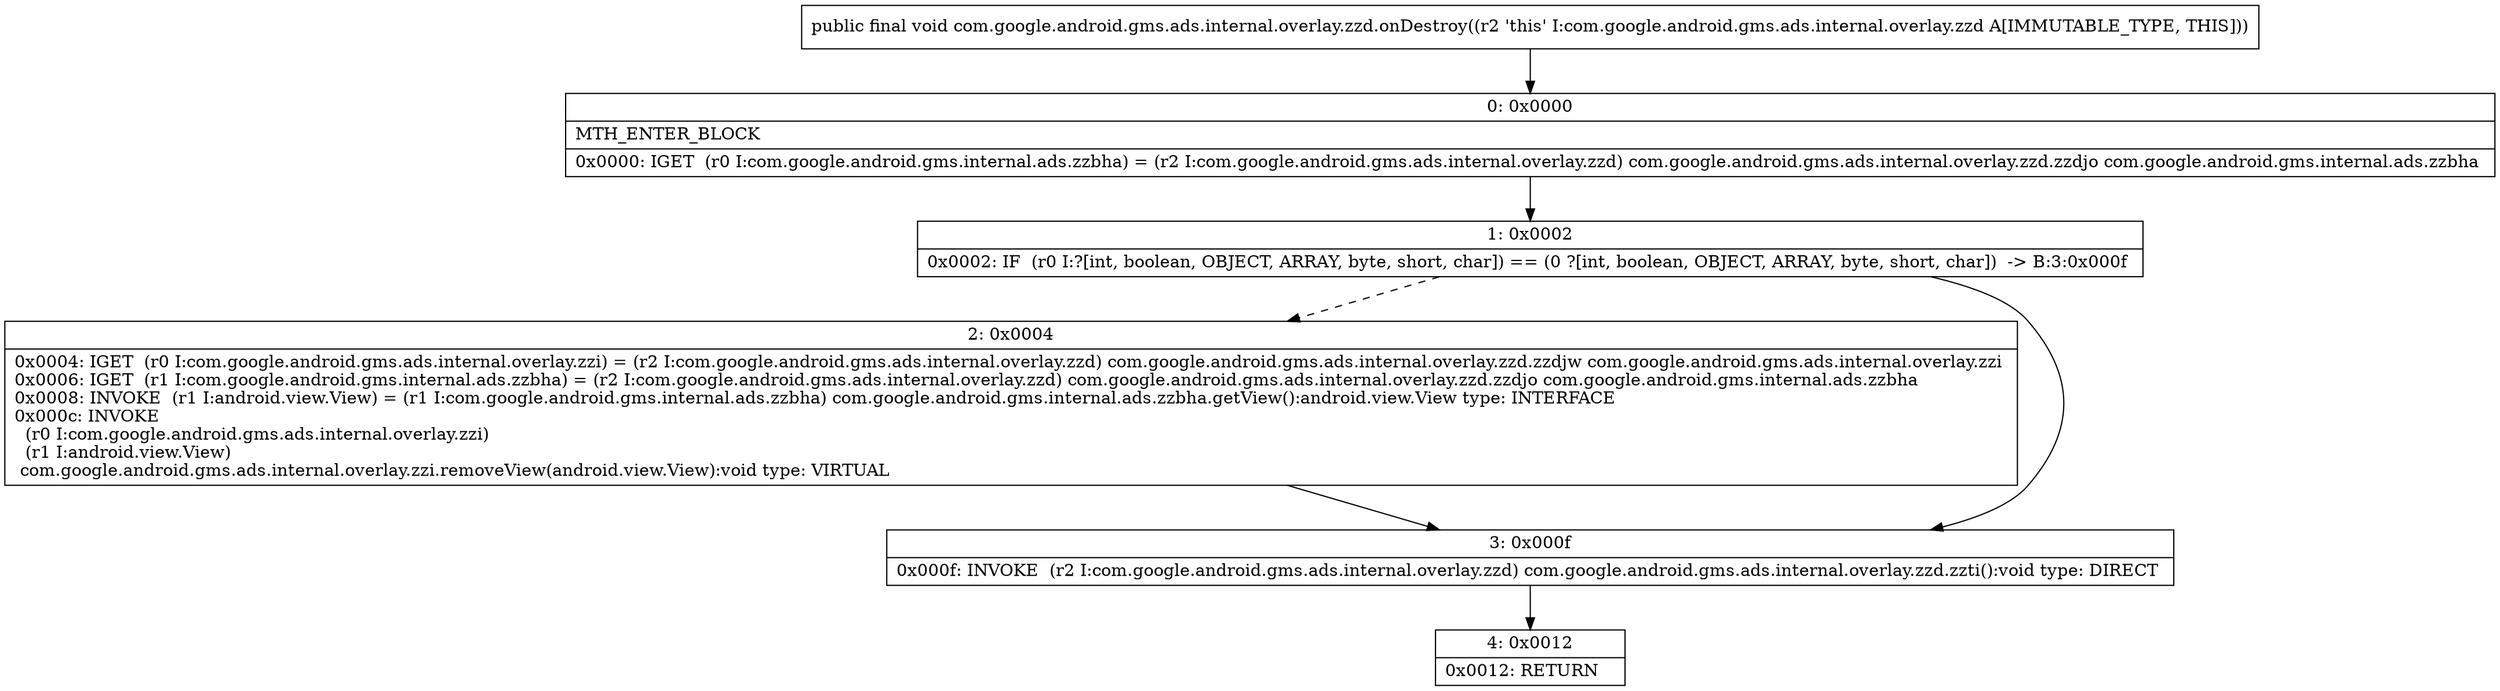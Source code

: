 digraph "CFG forcom.google.android.gms.ads.internal.overlay.zzd.onDestroy()V" {
Node_0 [shape=record,label="{0\:\ 0x0000|MTH_ENTER_BLOCK\l|0x0000: IGET  (r0 I:com.google.android.gms.internal.ads.zzbha) = (r2 I:com.google.android.gms.ads.internal.overlay.zzd) com.google.android.gms.ads.internal.overlay.zzd.zzdjo com.google.android.gms.internal.ads.zzbha \l}"];
Node_1 [shape=record,label="{1\:\ 0x0002|0x0002: IF  (r0 I:?[int, boolean, OBJECT, ARRAY, byte, short, char]) == (0 ?[int, boolean, OBJECT, ARRAY, byte, short, char])  \-\> B:3:0x000f \l}"];
Node_2 [shape=record,label="{2\:\ 0x0004|0x0004: IGET  (r0 I:com.google.android.gms.ads.internal.overlay.zzi) = (r2 I:com.google.android.gms.ads.internal.overlay.zzd) com.google.android.gms.ads.internal.overlay.zzd.zzdjw com.google.android.gms.ads.internal.overlay.zzi \l0x0006: IGET  (r1 I:com.google.android.gms.internal.ads.zzbha) = (r2 I:com.google.android.gms.ads.internal.overlay.zzd) com.google.android.gms.ads.internal.overlay.zzd.zzdjo com.google.android.gms.internal.ads.zzbha \l0x0008: INVOKE  (r1 I:android.view.View) = (r1 I:com.google.android.gms.internal.ads.zzbha) com.google.android.gms.internal.ads.zzbha.getView():android.view.View type: INTERFACE \l0x000c: INVOKE  \l  (r0 I:com.google.android.gms.ads.internal.overlay.zzi)\l  (r1 I:android.view.View)\l com.google.android.gms.ads.internal.overlay.zzi.removeView(android.view.View):void type: VIRTUAL \l}"];
Node_3 [shape=record,label="{3\:\ 0x000f|0x000f: INVOKE  (r2 I:com.google.android.gms.ads.internal.overlay.zzd) com.google.android.gms.ads.internal.overlay.zzd.zzti():void type: DIRECT \l}"];
Node_4 [shape=record,label="{4\:\ 0x0012|0x0012: RETURN   \l}"];
MethodNode[shape=record,label="{public final void com.google.android.gms.ads.internal.overlay.zzd.onDestroy((r2 'this' I:com.google.android.gms.ads.internal.overlay.zzd A[IMMUTABLE_TYPE, THIS])) }"];
MethodNode -> Node_0;
Node_0 -> Node_1;
Node_1 -> Node_2[style=dashed];
Node_1 -> Node_3;
Node_2 -> Node_3;
Node_3 -> Node_4;
}


